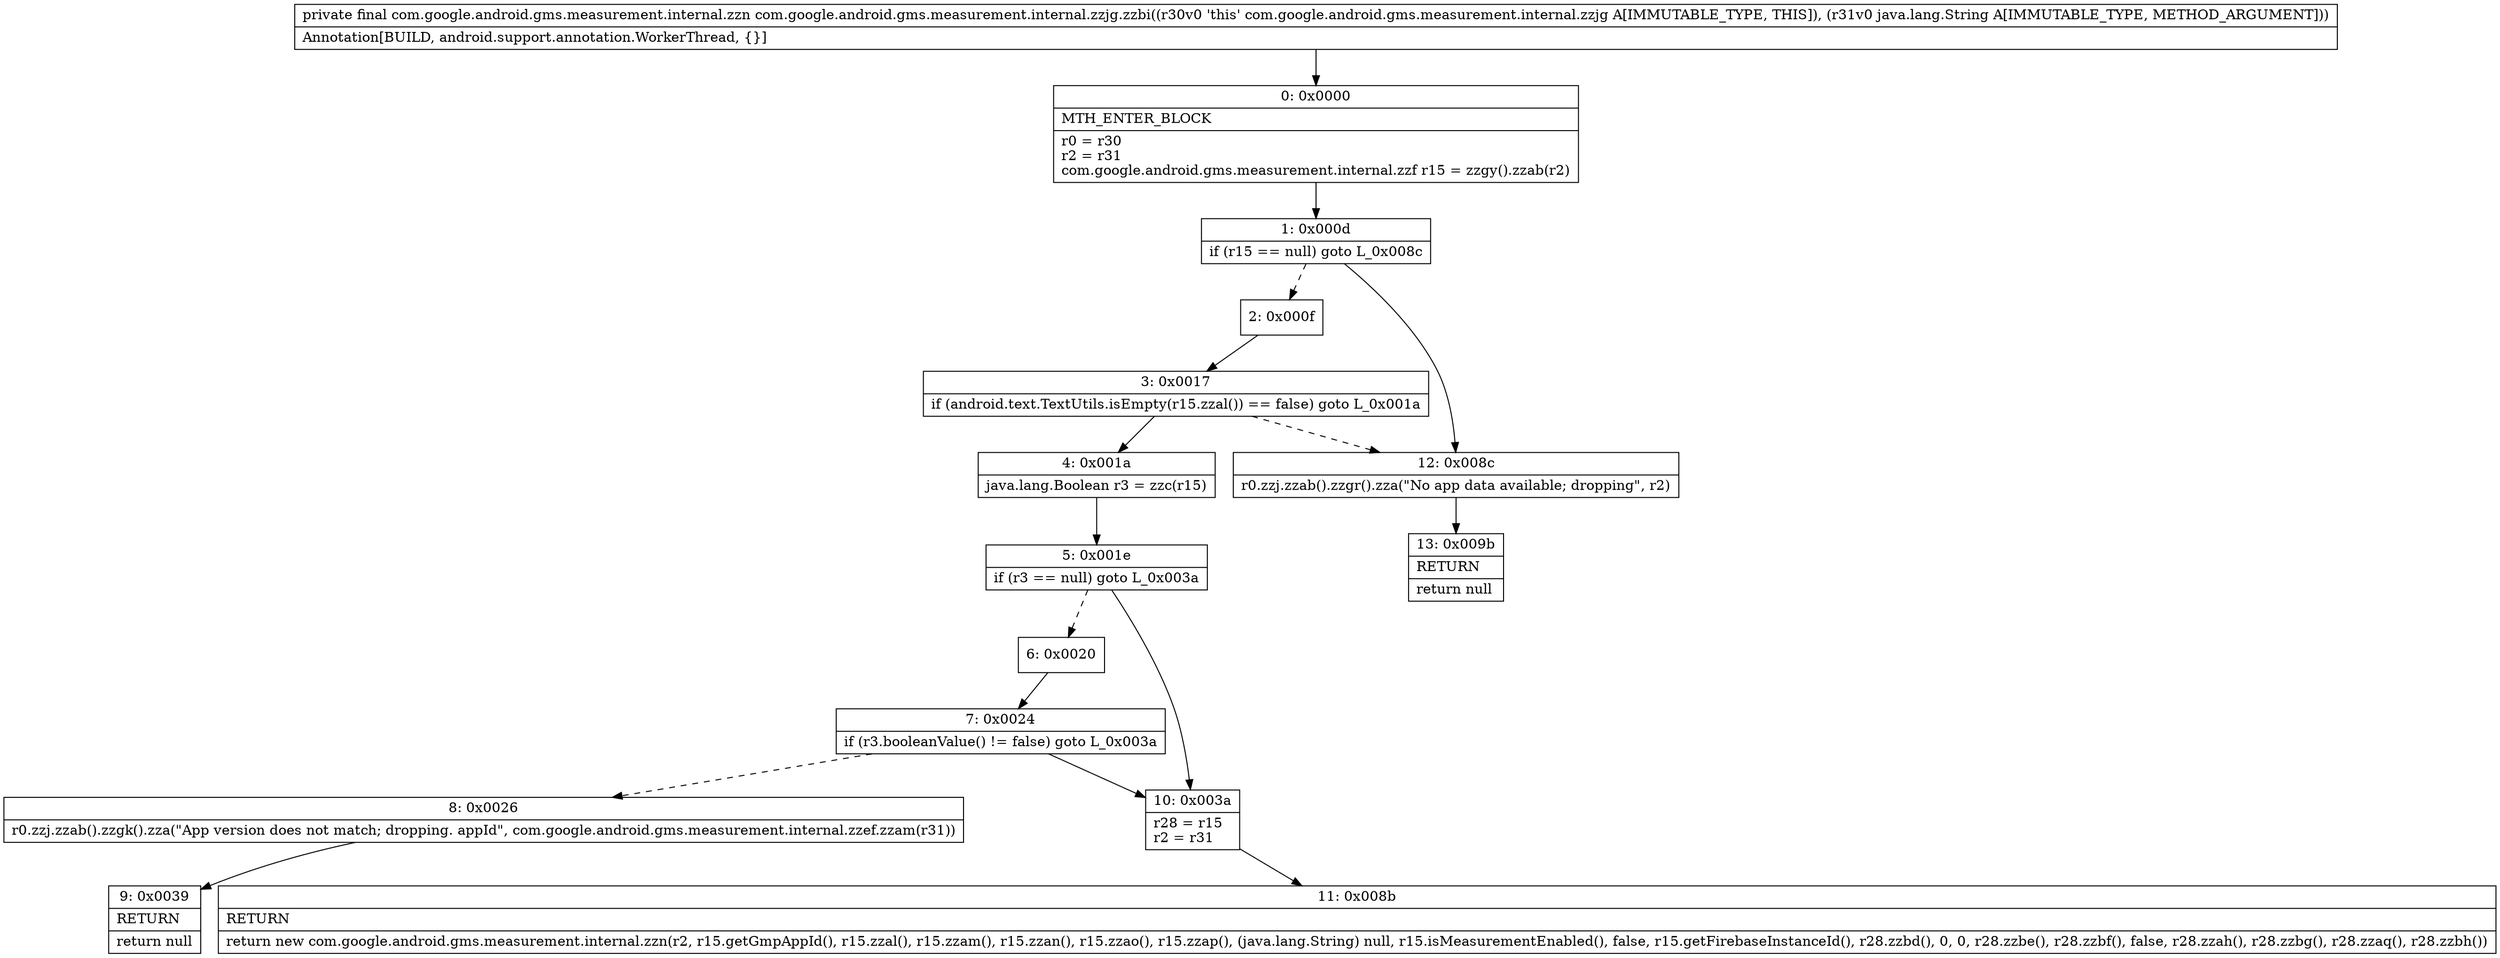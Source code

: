 digraph "CFG forcom.google.android.gms.measurement.internal.zzjg.zzbi(Ljava\/lang\/String;)Lcom\/google\/android\/gms\/measurement\/internal\/zzn;" {
Node_0 [shape=record,label="{0\:\ 0x0000|MTH_ENTER_BLOCK\l|r0 = r30\lr2 = r31\lcom.google.android.gms.measurement.internal.zzf r15 = zzgy().zzab(r2)\l}"];
Node_1 [shape=record,label="{1\:\ 0x000d|if (r15 == null) goto L_0x008c\l}"];
Node_2 [shape=record,label="{2\:\ 0x000f}"];
Node_3 [shape=record,label="{3\:\ 0x0017|if (android.text.TextUtils.isEmpty(r15.zzal()) == false) goto L_0x001a\l}"];
Node_4 [shape=record,label="{4\:\ 0x001a|java.lang.Boolean r3 = zzc(r15)\l}"];
Node_5 [shape=record,label="{5\:\ 0x001e|if (r3 == null) goto L_0x003a\l}"];
Node_6 [shape=record,label="{6\:\ 0x0020}"];
Node_7 [shape=record,label="{7\:\ 0x0024|if (r3.booleanValue() != false) goto L_0x003a\l}"];
Node_8 [shape=record,label="{8\:\ 0x0026|r0.zzj.zzab().zzgk().zza(\"App version does not match; dropping. appId\", com.google.android.gms.measurement.internal.zzef.zzam(r31))\l}"];
Node_9 [shape=record,label="{9\:\ 0x0039|RETURN\l|return null\l}"];
Node_10 [shape=record,label="{10\:\ 0x003a|r28 = r15\lr2 = r31\l}"];
Node_11 [shape=record,label="{11\:\ 0x008b|RETURN\l|return new com.google.android.gms.measurement.internal.zzn(r2, r15.getGmpAppId(), r15.zzal(), r15.zzam(), r15.zzan(), r15.zzao(), r15.zzap(), (java.lang.String) null, r15.isMeasurementEnabled(), false, r15.getFirebaseInstanceId(), r28.zzbd(), 0, 0, r28.zzbe(), r28.zzbf(), false, r28.zzah(), r28.zzbg(), r28.zzaq(), r28.zzbh())\l}"];
Node_12 [shape=record,label="{12\:\ 0x008c|r0.zzj.zzab().zzgr().zza(\"No app data available; dropping\", r2)\l}"];
Node_13 [shape=record,label="{13\:\ 0x009b|RETURN\l|return null\l}"];
MethodNode[shape=record,label="{private final com.google.android.gms.measurement.internal.zzn com.google.android.gms.measurement.internal.zzjg.zzbi((r30v0 'this' com.google.android.gms.measurement.internal.zzjg A[IMMUTABLE_TYPE, THIS]), (r31v0 java.lang.String A[IMMUTABLE_TYPE, METHOD_ARGUMENT]))  | Annotation[BUILD, android.support.annotation.WorkerThread, \{\}]\l}"];
MethodNode -> Node_0;
Node_0 -> Node_1;
Node_1 -> Node_2[style=dashed];
Node_1 -> Node_12;
Node_2 -> Node_3;
Node_3 -> Node_4;
Node_3 -> Node_12[style=dashed];
Node_4 -> Node_5;
Node_5 -> Node_6[style=dashed];
Node_5 -> Node_10;
Node_6 -> Node_7;
Node_7 -> Node_8[style=dashed];
Node_7 -> Node_10;
Node_8 -> Node_9;
Node_10 -> Node_11;
Node_12 -> Node_13;
}

